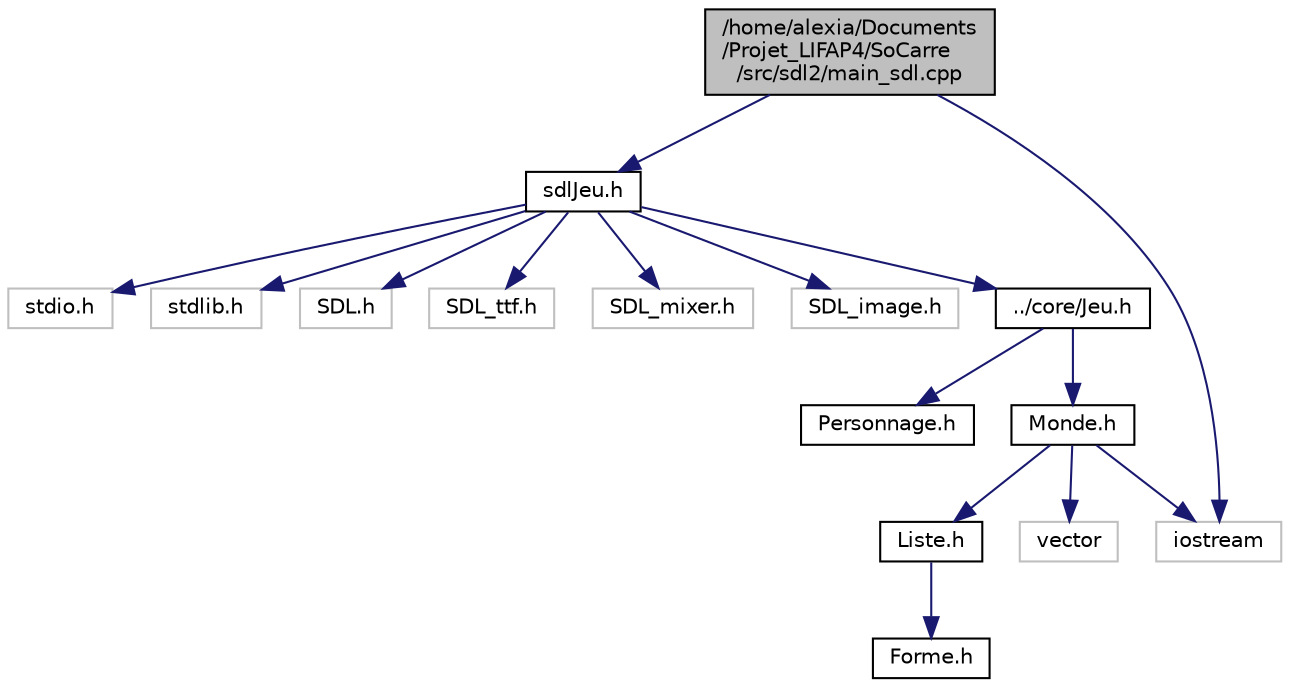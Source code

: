 digraph "/home/alexia/Documents/Projet_LIFAP4/SoCarre/src/sdl2/main_sdl.cpp"
{
  edge [fontname="Helvetica",fontsize="10",labelfontname="Helvetica",labelfontsize="10"];
  node [fontname="Helvetica",fontsize="10",shape=record];
  Node0 [label="/home/alexia/Documents\l/Projet_LIFAP4/SoCarre\l/src/sdl2/main_sdl.cpp",height=0.2,width=0.4,color="black", fillcolor="grey75", style="filled", fontcolor="black"];
  Node0 -> Node1 [color="midnightblue",fontsize="10",style="solid",fontname="Helvetica"];
  Node1 [label="sdlJeu.h",height=0.2,width=0.4,color="black", fillcolor="white", style="filled",URL="$sdlJeu_8h.html"];
  Node1 -> Node2 [color="midnightblue",fontsize="10",style="solid",fontname="Helvetica"];
  Node2 [label="stdio.h",height=0.2,width=0.4,color="grey75", fillcolor="white", style="filled"];
  Node1 -> Node3 [color="midnightblue",fontsize="10",style="solid",fontname="Helvetica"];
  Node3 [label="stdlib.h",height=0.2,width=0.4,color="grey75", fillcolor="white", style="filled"];
  Node1 -> Node4 [color="midnightblue",fontsize="10",style="solid",fontname="Helvetica"];
  Node4 [label="SDL.h",height=0.2,width=0.4,color="grey75", fillcolor="white", style="filled"];
  Node1 -> Node5 [color="midnightblue",fontsize="10",style="solid",fontname="Helvetica"];
  Node5 [label="SDL_ttf.h",height=0.2,width=0.4,color="grey75", fillcolor="white", style="filled"];
  Node1 -> Node6 [color="midnightblue",fontsize="10",style="solid",fontname="Helvetica"];
  Node6 [label="SDL_mixer.h",height=0.2,width=0.4,color="grey75", fillcolor="white", style="filled"];
  Node1 -> Node7 [color="midnightblue",fontsize="10",style="solid",fontname="Helvetica"];
  Node7 [label="SDL_image.h",height=0.2,width=0.4,color="grey75", fillcolor="white", style="filled"];
  Node1 -> Node8 [color="midnightblue",fontsize="10",style="solid",fontname="Helvetica"];
  Node8 [label="../core/Jeu.h",height=0.2,width=0.4,color="black", fillcolor="white", style="filled",URL="$Jeu_8h.html"];
  Node8 -> Node9 [color="midnightblue",fontsize="10",style="solid",fontname="Helvetica"];
  Node9 [label="Personnage.h",height=0.2,width=0.4,color="black", fillcolor="white", style="filled",URL="$Personnage_8h.html"];
  Node8 -> Node10 [color="midnightblue",fontsize="10",style="solid",fontname="Helvetica"];
  Node10 [label="Monde.h",height=0.2,width=0.4,color="black", fillcolor="white", style="filled",URL="$Monde_8h.html"];
  Node10 -> Node11 [color="midnightblue",fontsize="10",style="solid",fontname="Helvetica"];
  Node11 [label="Liste.h",height=0.2,width=0.4,color="black", fillcolor="white", style="filled",URL="$Liste_8h.html"];
  Node11 -> Node12 [color="midnightblue",fontsize="10",style="solid",fontname="Helvetica"];
  Node12 [label="Forme.h",height=0.2,width=0.4,color="black", fillcolor="white", style="filled",URL="$Forme_8h.html"];
  Node10 -> Node13 [color="midnightblue",fontsize="10",style="solid",fontname="Helvetica"];
  Node13 [label="iostream",height=0.2,width=0.4,color="grey75", fillcolor="white", style="filled"];
  Node10 -> Node14 [color="midnightblue",fontsize="10",style="solid",fontname="Helvetica"];
  Node14 [label="vector",height=0.2,width=0.4,color="grey75", fillcolor="white", style="filled"];
  Node0 -> Node13 [color="midnightblue",fontsize="10",style="solid",fontname="Helvetica"];
}
